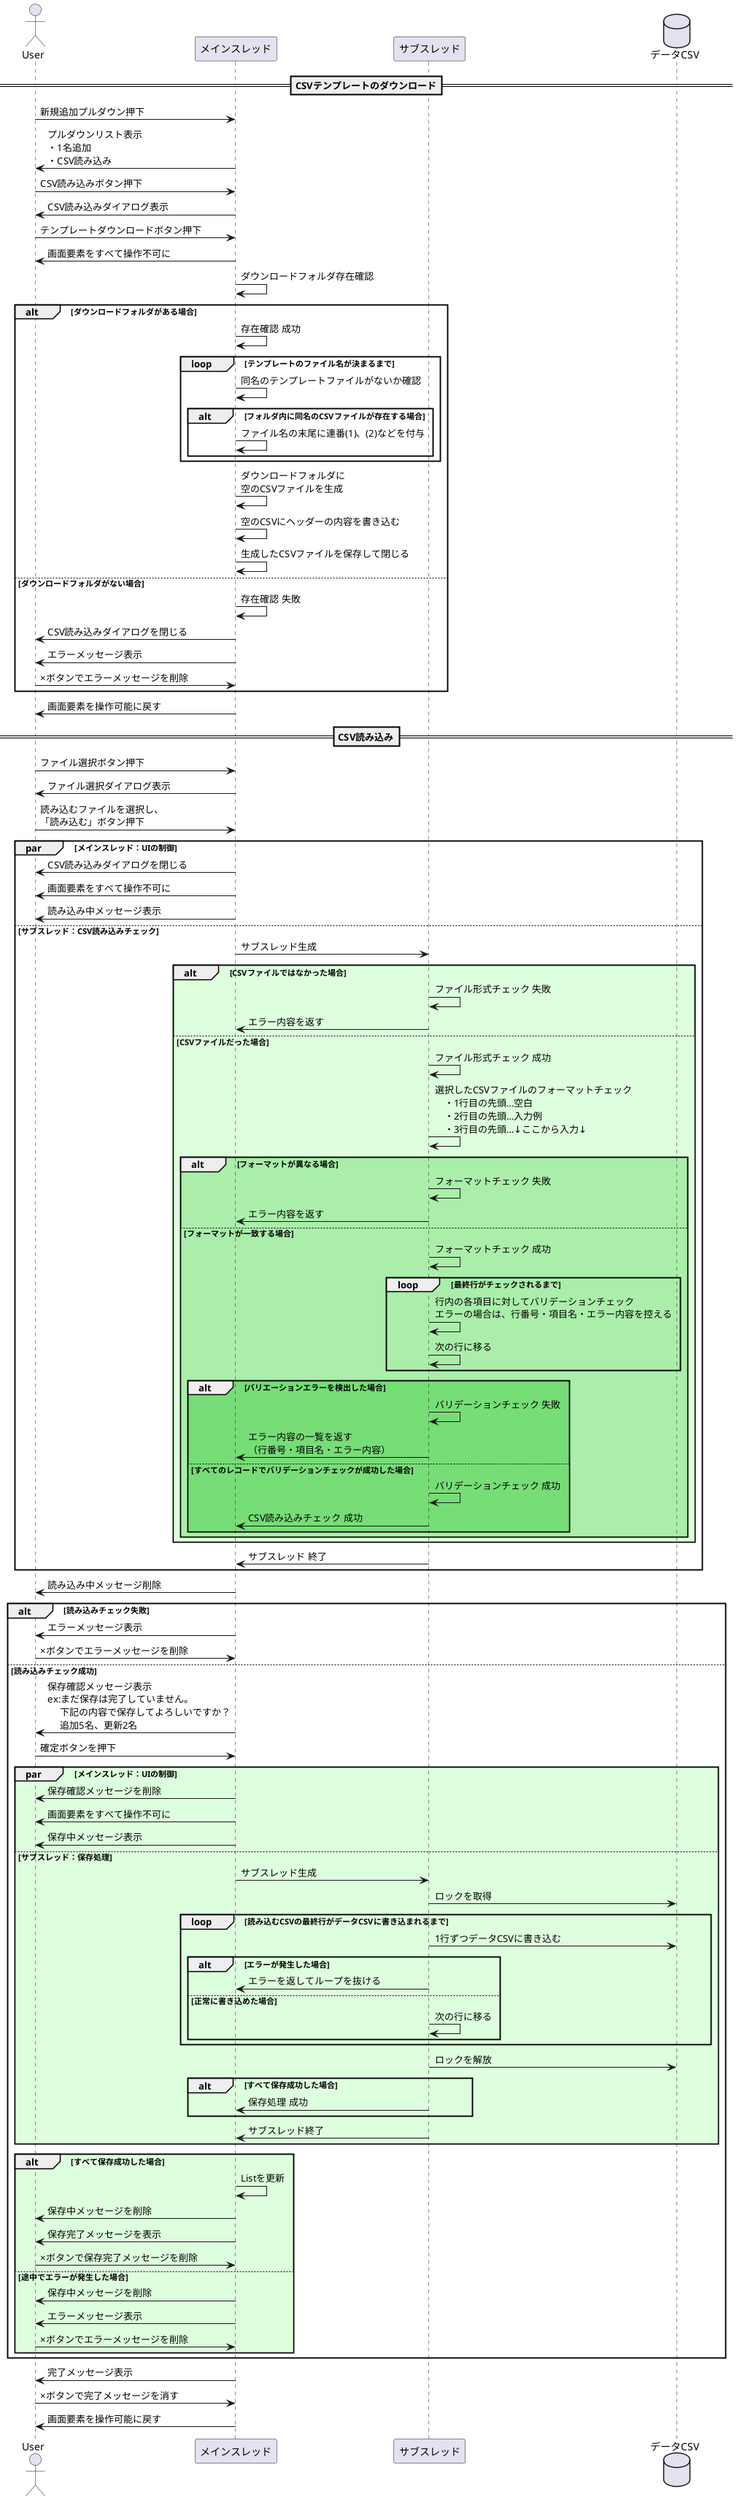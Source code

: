 @startuml sequence-importCSV
skinparam sequenceReferenceBackgroundColor #ffffffcc
actor User
participant メインスレッド
participant サブスレッド
database データCSV

==CSVテンプレートのダウンロード==
User -> メインスレッド : 新規追加プルダウン押下
メインスレッド -> User : プルダウンリスト表示\n・1名追加\n・CSV読み込み
User -> メインスレッド : CSV読み込みボタン押下
メインスレッド -> User : CSV読み込みダイアログ表示
User -> メインスレッド : テンプレートダウンロードボタン押下


メインスレッド -> User : 画面要素をすべて操作不可に
メインスレッド -> メインスレッド : ダウンロードフォルダ存在確認

alt ダウンロードフォルダがある場合
    メインスレッド -> メインスレッド : 存在確認 成功
    loop テンプレートのファイル名が決まるまで
        メインスレッド -> メインスレッド : 同名のテンプレートファイルがないか確認
        alt フォルダ内に同名のCSVファイルが存在する場合
            メインスレッド -> メインスレッド : ファイル名の末尾に連番(1)、(2)などを付与
        end
    end
    メインスレッド -> メインスレッド : ダウンロードフォルダに\n空のCSVファイルを生成
    メインスレッド -> メインスレッド : 空のCSVにヘッダーの内容を書き込む
    メインスレッド -> メインスレッド : 生成したCSVファイルを保存して閉じる
else ダウンロードフォルダがない場合
    メインスレッド -> メインスレッド : 存在確認 失敗
    メインスレッド -> User : CSV読み込みダイアログを閉じる
    メインスレッド -> User : エラーメッセージ表示
    User -> メインスレッド : ×ボタンでエラーメッセージを削除
end
メインスレッド -> User : 画面要素を操作可能に戻す


==CSV読み込み==
User -> メインスレッド : ファイル選択ボタン押下
メインスレッド -> User : ファイル選択ダイアログ表示
User -> メインスレッド : 読み込むファイルを選択し、\n「読み込む」ボタン押下

par メインスレッド：UIの制御
    メインスレッド -> User : CSV読み込みダイアログを閉じる
    メインスレッド -> User : 画面要素をすべて操作不可に
    メインスレッド -> User : 読み込み中メッセージ表示
else サブスレッド：CSV読み込みチェック

    ' 読み込みチェック
    メインスレッド -> サブスレッド : サブスレッド生成
    alt #ddffdd  CSVファイルではなかった場合
        サブスレッド -> サブスレッド : ファイル形式チェック 失敗
        サブスレッド -> メインスレッド : エラー内容を返す
    else CSVファイルだった場合
        サブスレッド -> サブスレッド : ファイル形式チェック 成功
        サブスレッド -> サブスレッド : 選択したCSVファイルのフォーマットチェック\n　・1行目の先頭…空白\n　・2行目の先頭…入力例\n　・3行目の先頭…↓ここから入力↓
        alt #aaeeaa  フォーマットが異なる場合
            サブスレッド -> サブスレッド : フォーマットチェック 失敗
            サブスレッド -> メインスレッド : エラー内容を返す
        else フォーマットが一致する場合
            サブスレッド -> サブスレッド : フォーマットチェック 成功
            loop 最終行がチェックされるまで
                サブスレッド -> サブスレッド : 行内の各項目に対してバリデーションチェック\nエラーの場合は、行番号・項目名・エラー内容を控える
                サブスレッド -> サブスレッド : 次の行に移る
            end
            alt #77dd77 バリエーションエラーを検出した場合
                サブスレッド -> サブスレッド : バリデーションチェック 失敗
                サブスレッド -> メインスレッド : エラー内容の一覧を返す\n（行番号・項目名・エラー内容）
            else すべてのレコードでバリデーションチェックが成功した場合
                サブスレッド -> サブスレッド : バリデーションチェック 成功
                サブスレッド -> メインスレッド : CSV読み込みチェック 成功
            end
        end
    end
    サブスレッド -> メインスレッド : サブスレッド 終了
end
メインスレッド -> User : 読み込み中メッセージ削除


alt 読み込みチェック失敗
    メインスレッド -> User : エラーメッセージ表示
    User -> メインスレッド : ×ボタンでエラーメッセージを削除
else 読み込みチェック成功
    メインスレッド -> User : 保存確認メッセージ表示\nex:まだ保存は完了していません。\n     下記の内容で保存してよろしいですか？\n     追加5名、更新2名
    User -> メインスレッド : 確定ボタンを押下

    ' 保存処理
    par #ddffdd メインスレッド：UIの制御
        メインスレッド -> User : 保存確認メッセージを削除
        メインスレッド -> User : 画面要素をすべて操作不可に
        メインスレッド -> User : 保存中メッセージ表示
    else サブスレッド：保存処理
        メインスレッド -> サブスレッド : サブスレッド生成
        サブスレッド -> データCSV : ロックを取得
        loop 読み込むCSVの最終行がデータCSVに書き込まれるまで
            サブスレッド -> データCSV : 1行ずつデータCSVに書き込む
            alt エラーが発生した場合
                サブスレッド -> メインスレッド : エラーを返してループを抜ける
            else 正常に書き込めた場合
                サブスレッド -> サブスレッド : 次の行に移る
            end
        end
        サブスレッド -> データCSV :ロックを解放
        alt すべて保存成功した場合
            サブスレッド -> メインスレッド : 保存処理 成功
        end
        サブスレッド -> メインスレッド : サブスレッド終了
    end
    alt #ddffdd すべて保存成功した場合
        メインスレッド -> メインスレッド : Listを更新
        メインスレッド -> User : 保存中メッセージを削除
        メインスレッド -> User : 保存完了メッセージを表示
        User -> メインスレッド : ×ボタンで保存完了メッセージを削除

    else 途中でエラーが発生した場合
        メインスレッド -> User : 保存中メッセージを削除
        メインスレッド -> User : エラーメッセージ表示
        User -> メインスレッド : ×ボタンでエラーメッセージを削除
    end
end
メインスレッド -> User : 完了メッセージ表示
User -> メインスレッド : ×ボタンで完了メッセージを消す
メインスレッド -> User : 画面要素を操作可能に戻す
@enduml